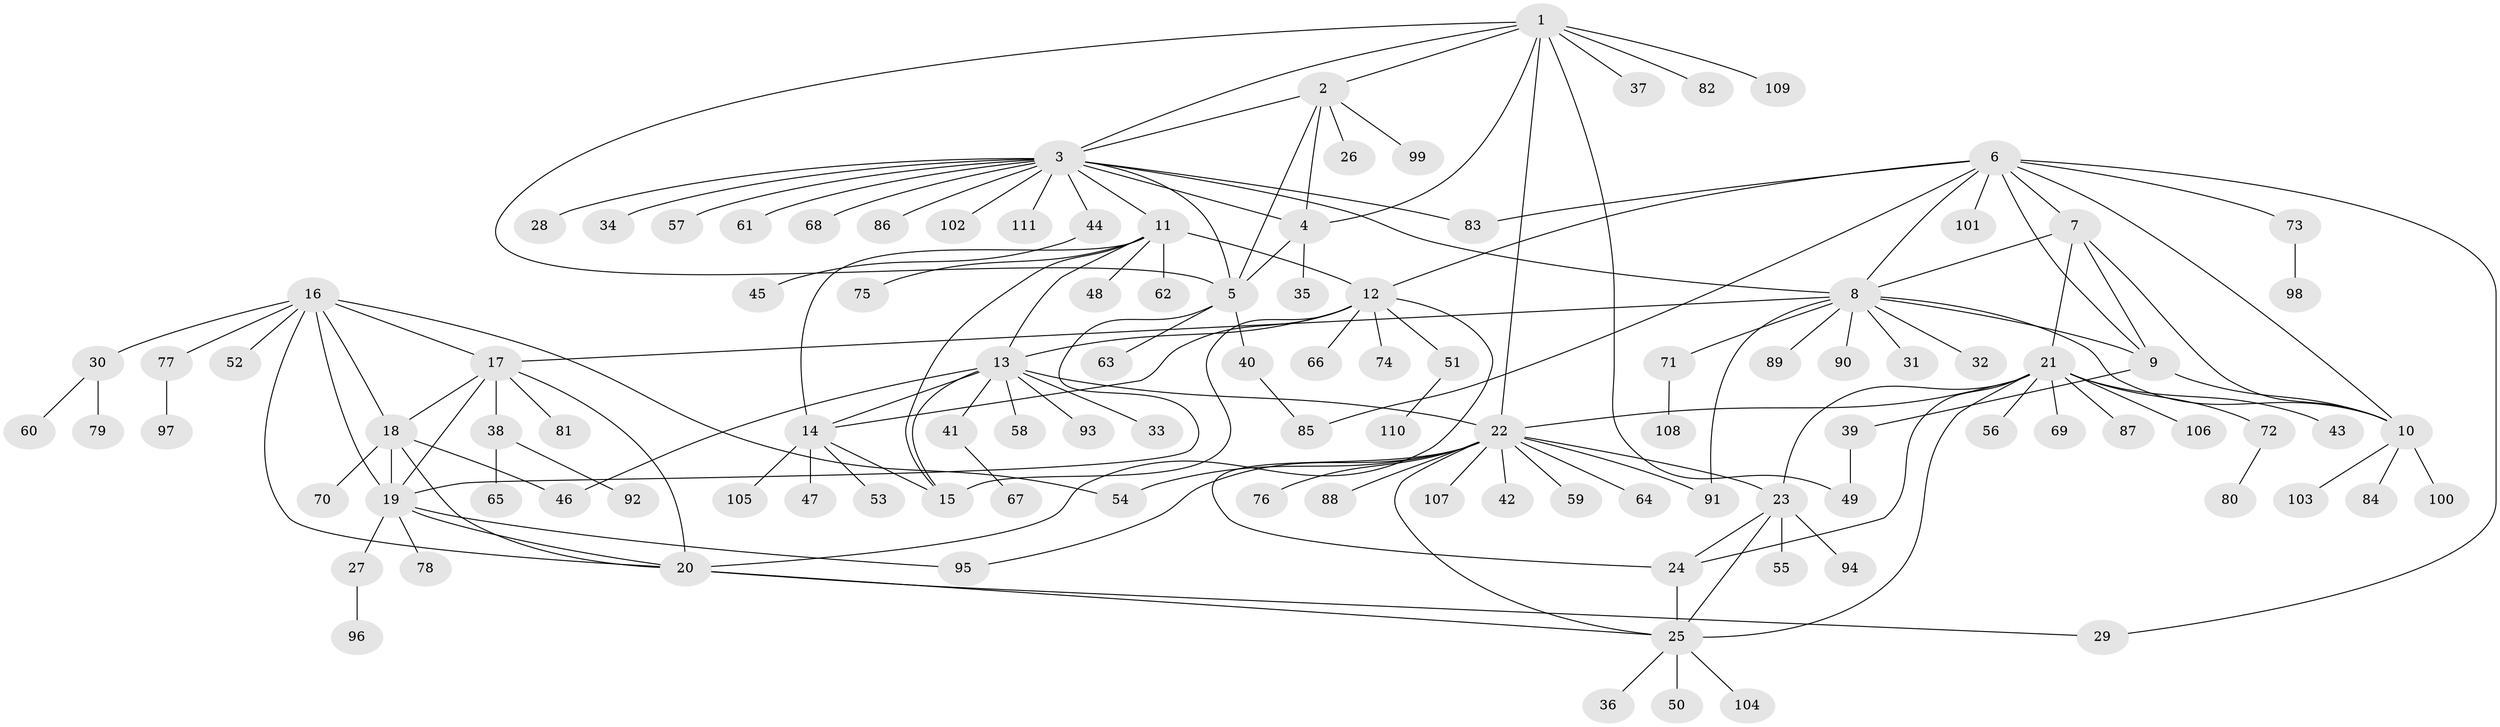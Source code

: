 // Generated by graph-tools (version 1.1) at 2025/26/03/09/25 03:26:48]
// undirected, 111 vertices, 154 edges
graph export_dot {
graph [start="1"]
  node [color=gray90,style=filled];
  1;
  2;
  3;
  4;
  5;
  6;
  7;
  8;
  9;
  10;
  11;
  12;
  13;
  14;
  15;
  16;
  17;
  18;
  19;
  20;
  21;
  22;
  23;
  24;
  25;
  26;
  27;
  28;
  29;
  30;
  31;
  32;
  33;
  34;
  35;
  36;
  37;
  38;
  39;
  40;
  41;
  42;
  43;
  44;
  45;
  46;
  47;
  48;
  49;
  50;
  51;
  52;
  53;
  54;
  55;
  56;
  57;
  58;
  59;
  60;
  61;
  62;
  63;
  64;
  65;
  66;
  67;
  68;
  69;
  70;
  71;
  72;
  73;
  74;
  75;
  76;
  77;
  78;
  79;
  80;
  81;
  82;
  83;
  84;
  85;
  86;
  87;
  88;
  89;
  90;
  91;
  92;
  93;
  94;
  95;
  96;
  97;
  98;
  99;
  100;
  101;
  102;
  103;
  104;
  105;
  106;
  107;
  108;
  109;
  110;
  111;
  1 -- 2;
  1 -- 3;
  1 -- 4;
  1 -- 5;
  1 -- 22;
  1 -- 37;
  1 -- 49;
  1 -- 82;
  1 -- 109;
  2 -- 3;
  2 -- 4;
  2 -- 5;
  2 -- 26;
  2 -- 99;
  3 -- 4;
  3 -- 5;
  3 -- 8;
  3 -- 11;
  3 -- 28;
  3 -- 34;
  3 -- 44;
  3 -- 57;
  3 -- 61;
  3 -- 68;
  3 -- 83;
  3 -- 86;
  3 -- 102;
  3 -- 111;
  4 -- 5;
  4 -- 35;
  5 -- 19;
  5 -- 40;
  5 -- 63;
  6 -- 7;
  6 -- 8;
  6 -- 9;
  6 -- 10;
  6 -- 12;
  6 -- 29;
  6 -- 73;
  6 -- 83;
  6 -- 85;
  6 -- 101;
  7 -- 8;
  7 -- 9;
  7 -- 10;
  7 -- 21;
  8 -- 9;
  8 -- 10;
  8 -- 17;
  8 -- 31;
  8 -- 32;
  8 -- 71;
  8 -- 89;
  8 -- 90;
  8 -- 91;
  9 -- 10;
  9 -- 39;
  10 -- 84;
  10 -- 100;
  10 -- 103;
  11 -- 12;
  11 -- 13;
  11 -- 14;
  11 -- 15;
  11 -- 48;
  11 -- 62;
  11 -- 75;
  12 -- 13;
  12 -- 14;
  12 -- 15;
  12 -- 20;
  12 -- 51;
  12 -- 66;
  12 -- 74;
  13 -- 14;
  13 -- 15;
  13 -- 22;
  13 -- 33;
  13 -- 41;
  13 -- 46;
  13 -- 58;
  13 -- 93;
  14 -- 15;
  14 -- 47;
  14 -- 53;
  14 -- 105;
  16 -- 17;
  16 -- 18;
  16 -- 19;
  16 -- 20;
  16 -- 30;
  16 -- 52;
  16 -- 54;
  16 -- 77;
  17 -- 18;
  17 -- 19;
  17 -- 20;
  17 -- 38;
  17 -- 81;
  18 -- 19;
  18 -- 20;
  18 -- 46;
  18 -- 70;
  19 -- 20;
  19 -- 27;
  19 -- 78;
  19 -- 95;
  20 -- 25;
  20 -- 29;
  21 -- 22;
  21 -- 23;
  21 -- 24;
  21 -- 25;
  21 -- 43;
  21 -- 56;
  21 -- 69;
  21 -- 72;
  21 -- 87;
  21 -- 106;
  22 -- 23;
  22 -- 24;
  22 -- 25;
  22 -- 42;
  22 -- 54;
  22 -- 59;
  22 -- 64;
  22 -- 76;
  22 -- 88;
  22 -- 91;
  22 -- 95;
  22 -- 107;
  23 -- 24;
  23 -- 25;
  23 -- 55;
  23 -- 94;
  24 -- 25;
  25 -- 36;
  25 -- 50;
  25 -- 104;
  27 -- 96;
  30 -- 60;
  30 -- 79;
  38 -- 65;
  38 -- 92;
  39 -- 49;
  40 -- 85;
  41 -- 67;
  44 -- 45;
  51 -- 110;
  71 -- 108;
  72 -- 80;
  73 -- 98;
  77 -- 97;
}
